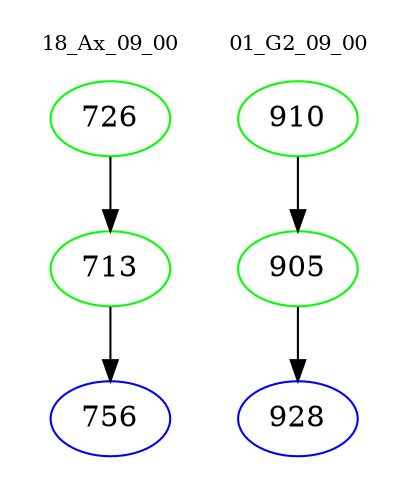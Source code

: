 digraph{
subgraph cluster_0 {
color = white
label = "18_Ax_09_00";
fontsize=10;
T0_726 [label="726", color="green"]
T0_726 -> T0_713 [color="black"]
T0_713 [label="713", color="green"]
T0_713 -> T0_756 [color="black"]
T0_756 [label="756", color="blue"]
}
subgraph cluster_1 {
color = white
label = "01_G2_09_00";
fontsize=10;
T1_910 [label="910", color="green"]
T1_910 -> T1_905 [color="black"]
T1_905 [label="905", color="green"]
T1_905 -> T1_928 [color="black"]
T1_928 [label="928", color="blue"]
}
}
